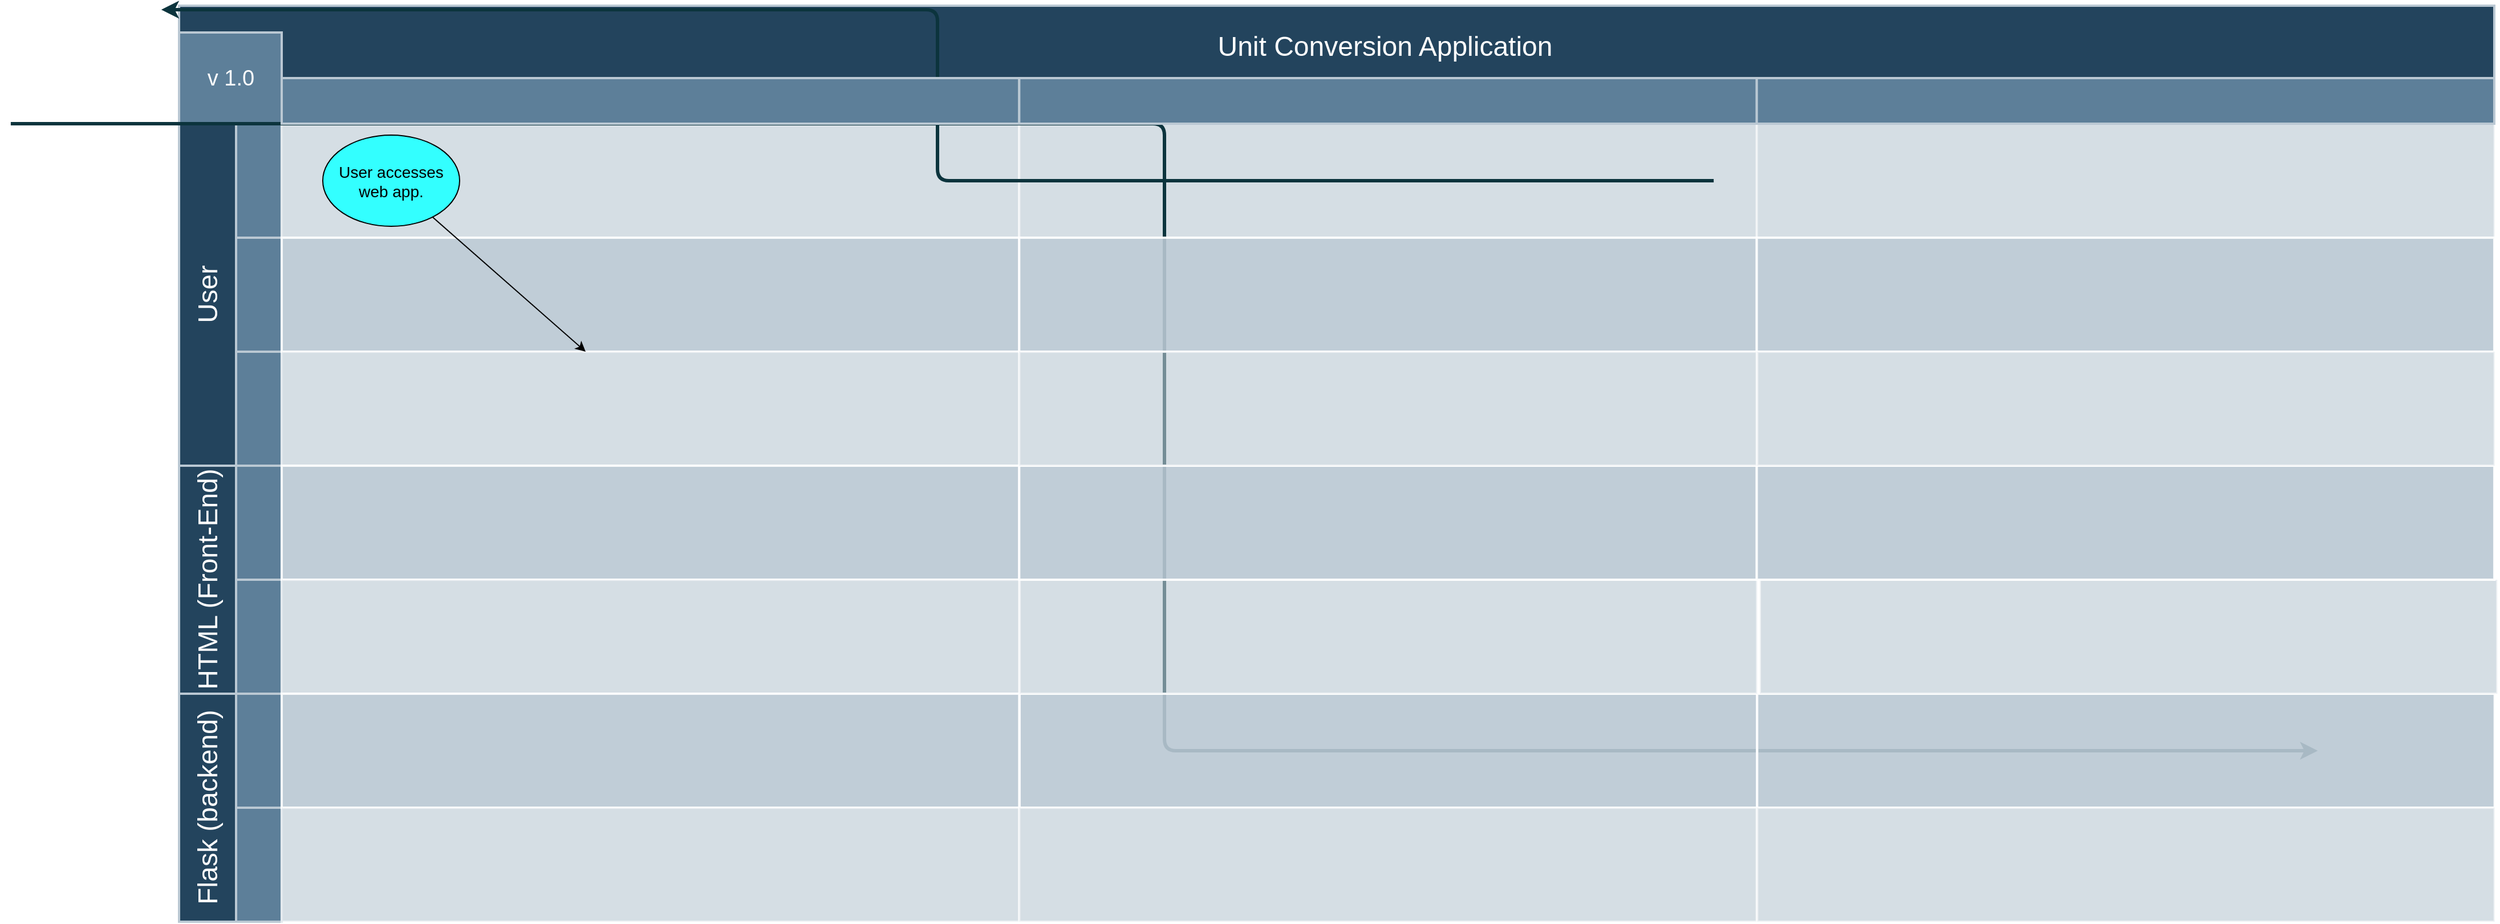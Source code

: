 <mxfile>
    <diagram id="6a731a19-8d31-9384-78a2-239565b7b9f0" name="Page-1">
        <mxGraphModel dx="2272" dy="591" grid="1" gridSize="10" guides="1" tooltips="1" connect="1" arrows="1" fold="1" page="1" pageScale="1" pageWidth="1169" pageHeight="827" background="none" math="0" shadow="0">
            <root>
                <mxCell id="0"/>
                <mxCell id="1" parent="0"/>
                <mxCell id="56" value="Unit Conversion Application" style="strokeColor=#BAC8D3;fillColor=#23445D;fontSize=24;strokeWidth=2;fontFamily=Helvetica;html=1;fontColor=#FFFFFF;fontStyle=0;spacingBottom=8;spacingRight=0;spacingLeft=83;" parent="1" vertex="1">
                    <mxGeometry x="154" y="827" width="2030" height="80" as="geometry"/>
                </mxCell>
                <mxCell id="57" value="User" style="strokeColor=#BAC8D3;fillColor=#23445D;fontSize=24;strokeWidth=2;horizontal=0;fontFamily=Helvetica;html=1;fontColor=#FFFFFF;fontStyle=0" parent="1" vertex="1">
                    <mxGeometry x="154" y="930.5" width="50" height="300" as="geometry"/>
                </mxCell>
                <mxCell id="58" value="" style="strokeColor=#BAC8D3;fillColor=#5d7f99;fontSize=19;strokeWidth=2;horizontal=0;fontFamily=Helvetica;html=1;labelBackgroundColor=none;fontColor=#FFFFFF;" parent="1" vertex="1">
                    <mxGeometry x="204" y="930.5" width="40" height="100" as="geometry"/>
                </mxCell>
                <mxCell id="59" value="v 1.0" style="strokeColor=#BAC8D3;fillColor=#5d7f99;fontSize=19;strokeWidth=2;fontFamily=Helvetica;html=1;labelBackgroundColor=none;fontColor=#FFFFFF;" parent="1" vertex="1">
                    <mxGeometry x="154" y="850.5" width="90" height="80" as="geometry"/>
                </mxCell>
                <mxCell id="60" value="" style="strokeColor=#BAC8D3;fillColor=#5d7f99;fontSize=19;strokeWidth=2;horizontal=0;fontFamily=Helvetica;html=1;labelBackgroundColor=none;fontColor=#FFFFFF;" parent="1" vertex="1">
                    <mxGeometry x="204" y="1030.5" width="40" height="100" as="geometry"/>
                </mxCell>
                <mxCell id="61" value="" style="strokeColor=#BAC8D3;fillColor=#5d7f99;fontSize=19;strokeWidth=2;horizontal=0;fontFamily=Helvetica;html=1;labelBackgroundColor=none;fontColor=#FFFFFF;" parent="1" vertex="1">
                    <mxGeometry x="204" y="1130.5" width="40" height="100" as="geometry"/>
                </mxCell>
                <mxCell id="62" value="" style="strokeColor=#BAC8D3;fillColor=#5d7f99;fontSize=19;strokeWidth=2;horizontal=0;fontFamily=Helvetica;html=1;labelBackgroundColor=none;fontColor=#FFFFFF;" parent="1" vertex="1">
                    <mxGeometry x="204" y="1330.5" width="40" height="100" as="geometry"/>
                </mxCell>
                <mxCell id="63" value="" style="strokeColor=#BAC8D3;fillColor=#5d7f99;fontSize=19;strokeWidth=2;horizontal=0;fontFamily=Helvetica;html=1;labelBackgroundColor=none;fontColor=#FFFFFF;" parent="1" vertex="1">
                    <mxGeometry x="204" y="1230.5" width="40" height="100" as="geometry"/>
                </mxCell>
                <mxCell id="64" value="HTML (Front-End)" style="strokeColor=#BAC8D3;fillColor=#23445D;fontSize=24;strokeWidth=2;horizontal=0;fontFamily=Helvetica;html=1;fontColor=#FFFFFF;fontStyle=0" parent="1" vertex="1">
                    <mxGeometry x="154" y="1230.5" width="50" height="200" as="geometry"/>
                </mxCell>
                <mxCell id="65" value="" style="strokeColor=#BAC8D3;fillColor=#5d7f99;fontSize=19;strokeWidth=2;horizontal=0;fontFamily=Helvetica;html=1;labelBackgroundColor=none;fontColor=#FFFFFF;" parent="1" vertex="1">
                    <mxGeometry x="204" y="1530.5" width="40" height="100" as="geometry"/>
                </mxCell>
                <mxCell id="66" value="" style="strokeColor=#BAC8D3;fillColor=#5d7f99;fontSize=19;strokeWidth=2;horizontal=0;fontFamily=Helvetica;html=1;labelBackgroundColor=none;fontColor=#FFFFFF;" parent="1" vertex="1">
                    <mxGeometry x="204" y="1430.5" width="40" height="100" as="geometry"/>
                </mxCell>
                <mxCell id="67" value="Flask (backend)" style="strokeColor=#BAC8D3;fillColor=#23445D;fontSize=24;strokeWidth=2;horizontal=0;fontFamily=Helvetica;html=1;fontColor=#FFFFFF;fontStyle=0" parent="1" vertex="1">
                    <mxGeometry x="154" y="1430.5" width="50" height="200" as="geometry"/>
                </mxCell>
                <mxCell id="68" value="" style="strokeColor=#FFFFFF;fillColor=#BAC8D3;fontSize=18;strokeWidth=2;fontFamily=Helvetica;html=1;opacity=60;" parent="1" vertex="1">
                    <mxGeometry x="243.99" y="930.5" width="646.667" height="100" as="geometry"/>
                </mxCell>
                <mxCell id="69" value="" style="strokeColor=#FFFFFF;fillColor=#BAC8D3;fontSize=18;strokeWidth=2;fontFamily=Helvetica;html=1;opacity=90;" parent="1" vertex="1">
                    <mxGeometry x="244" y="1030.5" width="646.667" height="100" as="geometry"/>
                </mxCell>
                <mxCell id="70" value="" style="strokeColor=#FFFFFF;fillColor=#BAC8D3;fontSize=18;strokeWidth=2;fontFamily=Helvetica;html=1;opacity=60;" parent="1" vertex="1">
                    <mxGeometry x="244" y="1130.5" width="646.667" height="100" as="geometry"/>
                </mxCell>
                <mxCell id="71" value="" style="strokeColor=#FFFFFF;fillColor=#BAC8D3;fontSize=18;strokeWidth=2;fontFamily=Helvetica;html=1;opacity=90;" parent="1" vertex="1">
                    <mxGeometry x="244" y="1230.5" width="646.667" height="100" as="geometry"/>
                </mxCell>
                <mxCell id="72" value="" style="strokeColor=#FFFFFF;fillColor=#BAC8D3;fontSize=18;strokeWidth=2;fontFamily=Helvetica;html=1;opacity=60;" parent="1" vertex="1">
                    <mxGeometry x="244" y="1330.5" width="646.667" height="100" as="geometry"/>
                </mxCell>
                <mxCell id="73" value="" style="strokeColor=#FFFFFF;fillColor=#BAC8D3;fontSize=18;strokeWidth=2;fontFamily=Helvetica;html=1;opacity=90;" parent="1" vertex="1">
                    <mxGeometry x="244" y="1430.5" width="646.667" height="100" as="geometry"/>
                </mxCell>
                <mxCell id="74" value="" style="strokeColor=#FFFFFF;fillColor=#BAC8D3;fontSize=18;strokeWidth=2;fontFamily=Helvetica;html=1;opacity=60;" parent="1" vertex="1">
                    <mxGeometry x="244" y="1530.5" width="646.667" height="100" as="geometry"/>
                </mxCell>
                <mxCell id="75" value="" style="strokeColor=#FFFFFF;fillColor=#BAC8D3;fontSize=18;strokeWidth=2;fontFamily=Helvetica;html=1;opacity=60;" parent="1" vertex="1">
                    <mxGeometry x="890.667" y="930.5" width="647" height="100" as="geometry"/>
                </mxCell>
                <mxCell id="82" value="" style="strokeColor=#FFFFFF;fillColor=#BAC8D3;fontSize=18;strokeWidth=2;fontFamily=Helvetica;html=1;opacity=60;" parent="1" vertex="1">
                    <mxGeometry x="1537.333" y="930.5" width="647" height="100" as="geometry"/>
                </mxCell>
                <mxCell id="135" value="" style="edgeStyle=elbowEdgeStyle;elbow=horizontal;strokeWidth=3;strokeColor=#0C343D;fontFamily=Helvetica;html=1;" parent="1" edge="1">
                    <mxGeometry x="6.449" y="830.5" width="131.973" height="100" as="geometry">
                        <mxPoint x="1499.571" y="980.5" as="sourcePoint"/>
                        <mxPoint x="138.422" y="830.5" as="targetPoint"/>
                    </mxGeometry>
                </mxCell>
                <mxCell id="136" value="" style="edgeStyle=elbowEdgeStyle;elbow=horizontal;strokeWidth=3;strokeColor=#0C343D;fontFamily=Helvetica;html=1;" parent="1" edge="1">
                    <mxGeometry x="6.449" y="830.5" width="131.973" height="100" as="geometry">
                        <mxPoint x="6.449" y="930.5" as="sourcePoint"/>
                        <mxPoint x="2029.238" y="1480.5" as="targetPoint"/>
                    </mxGeometry>
                </mxCell>
                <mxCell id="140" value="" style="group" parent="1" vertex="1" connectable="0">
                    <mxGeometry x="244" y="890.5" width="646.667" height="40" as="geometry"/>
                </mxCell>
                <mxCell id="141" value="" style="strokeColor=#BAC8D3;fillColor=#5d7f99;fontSize=19;strokeWidth=2;fontFamily=Helvetica;html=1;labelBackgroundColor=none;fontColor=#FFFFFF;" parent="140" vertex="1">
                    <mxGeometry width="646.666" height="40" as="geometry"/>
                </mxCell>
                <mxCell id="142" value="" style="strokeColor=#BAC8D3;fillColor=#5d7f99;fontSize=19;strokeWidth=2;fontFamily=Helvetica;html=1;labelBackgroundColor=none;fontColor=#FFFFFF;" parent="140" vertex="1">
                    <mxGeometry x="646.666" width="646.666" height="40" as="geometry"/>
                </mxCell>
                <mxCell id="143" value="" style="strokeColor=#BAC8D3;fillColor=#5d7f99;fontSize=19;strokeWidth=2;fontFamily=Helvetica;html=1;labelBackgroundColor=none;fontColor=#FFFFFF;" parent="140" vertex="1">
                    <mxGeometry x="1293.331" width="646.667" height="40" as="geometry"/>
                </mxCell>
                <mxCell id="1ksFLWMixbj2ag-YaGrr-144" value="" style="strokeColor=#FFFFFF;fillColor=#BAC8D3;fontSize=18;strokeWidth=2;fontFamily=Helvetica;html=1;opacity=90;" parent="1" vertex="1">
                    <mxGeometry x="891" y="1430.5" width="646.667" height="100" as="geometry"/>
                </mxCell>
                <mxCell id="1ksFLWMixbj2ag-YaGrr-145" value="" style="strokeColor=#FFFFFF;fillColor=#BAC8D3;fontSize=18;strokeWidth=2;fontFamily=Helvetica;html=1;opacity=90;" parent="1" vertex="1">
                    <mxGeometry x="1537.67" y="1430.5" width="646.667" height="100" as="geometry"/>
                </mxCell>
                <mxCell id="1ksFLWMixbj2ag-YaGrr-147" value="" style="strokeColor=#FFFFFF;fillColor=#BAC8D3;fontSize=18;strokeWidth=2;fontFamily=Helvetica;html=1;opacity=60;" parent="1" vertex="1">
                    <mxGeometry x="891" y="1330.5" width="646.667" height="100" as="geometry"/>
                </mxCell>
                <mxCell id="1ksFLWMixbj2ag-YaGrr-148" value="" style="strokeColor=#FFFFFF;fillColor=#BAC8D3;fontSize=18;strokeWidth=2;fontFamily=Helvetica;html=1;opacity=60;" parent="1" vertex="1">
                    <mxGeometry x="1540" y="1330.5" width="646.667" height="100" as="geometry"/>
                </mxCell>
                <mxCell id="1ksFLWMixbj2ag-YaGrr-149" value="" style="strokeColor=#FFFFFF;fillColor=#BAC8D3;fontSize=18;strokeWidth=2;fontFamily=Helvetica;html=1;opacity=90;" parent="1" vertex="1">
                    <mxGeometry x="890.66" y="1230.5" width="646.667" height="100" as="geometry"/>
                </mxCell>
                <mxCell id="1ksFLWMixbj2ag-YaGrr-150" value="" style="strokeColor=#FFFFFF;fillColor=#BAC8D3;fontSize=18;strokeWidth=2;fontFamily=Helvetica;html=1;opacity=90;" parent="1" vertex="1">
                    <mxGeometry x="1537.33" y="1230.5" width="646.667" height="100" as="geometry"/>
                </mxCell>
                <mxCell id="1ksFLWMixbj2ag-YaGrr-151" value="" style="strokeColor=#FFFFFF;fillColor=#BAC8D3;fontSize=18;strokeWidth=2;fontFamily=Helvetica;html=1;opacity=90;" parent="1" vertex="1">
                    <mxGeometry x="890.66" y="1030.5" width="646.667" height="100" as="geometry"/>
                </mxCell>
                <mxCell id="1ksFLWMixbj2ag-YaGrr-152" value="" style="strokeColor=#FFFFFF;fillColor=#BAC8D3;fontSize=18;strokeWidth=2;fontFamily=Helvetica;html=1;opacity=90;" parent="1" vertex="1">
                    <mxGeometry x="1537.33" y="1030.5" width="646.667" height="100" as="geometry"/>
                </mxCell>
                <mxCell id="1ksFLWMixbj2ag-YaGrr-153" value="" style="strokeColor=#FFFFFF;fillColor=#BAC8D3;fontSize=18;strokeWidth=2;fontFamily=Helvetica;html=1;opacity=60;" parent="1" vertex="1">
                    <mxGeometry x="890.66" y="1130.5" width="646.667" height="100" as="geometry"/>
                </mxCell>
                <mxCell id="1ksFLWMixbj2ag-YaGrr-154" value="" style="strokeColor=#FFFFFF;fillColor=#BAC8D3;fontSize=18;strokeWidth=2;fontFamily=Helvetica;html=1;opacity=60;" parent="1" vertex="1">
                    <mxGeometry x="1537.67" y="1130.5" width="646.667" height="100" as="geometry"/>
                </mxCell>
                <mxCell id="1ksFLWMixbj2ag-YaGrr-155" value="" style="strokeColor=#FFFFFF;fillColor=#BAC8D3;fontSize=18;strokeWidth=2;fontFamily=Helvetica;html=1;opacity=60;" parent="1" vertex="1">
                    <mxGeometry x="890.66" y="1530.5" width="646.667" height="100" as="geometry"/>
                </mxCell>
                <mxCell id="1ksFLWMixbj2ag-YaGrr-156" value="" style="strokeColor=#FFFFFF;fillColor=#BAC8D3;fontSize=18;strokeWidth=2;fontFamily=Helvetica;html=1;opacity=60;" parent="1" vertex="1">
                    <mxGeometry x="1537.67" y="1530.5" width="646.667" height="100" as="geometry"/>
                </mxCell>
                <mxCell id="146" value="" style="edgeStyle=none;html=1;" edge="1" parent="1" source="1ksFLWMixbj2ag-YaGrr-158" target="70">
                    <mxGeometry relative="1" as="geometry"/>
                </mxCell>
                <mxCell id="1ksFLWMixbj2ag-YaGrr-158" value="&lt;font style=&quot;font-size: 14px;&quot;&gt;User accesses web app.&lt;/font&gt;" style="ellipse;whiteSpace=wrap;html=1;fillColor=#33FFFF;" parent="1" vertex="1">
                    <mxGeometry x="280" y="940.5" width="120" height="80" as="geometry"/>
                </mxCell>
            </root>
        </mxGraphModel>
    </diagram>
</mxfile>